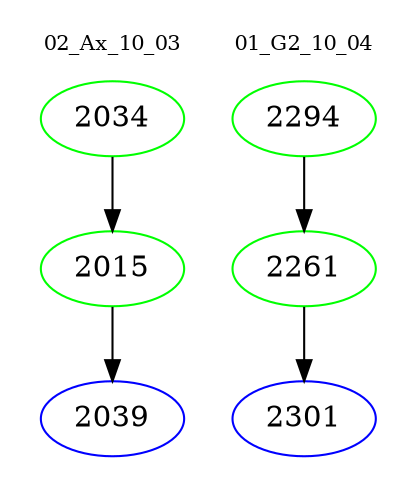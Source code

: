 digraph{
subgraph cluster_0 {
color = white
label = "02_Ax_10_03";
fontsize=10;
T0_2034 [label="2034", color="green"]
T0_2034 -> T0_2015 [color="black"]
T0_2015 [label="2015", color="green"]
T0_2015 -> T0_2039 [color="black"]
T0_2039 [label="2039", color="blue"]
}
subgraph cluster_1 {
color = white
label = "01_G2_10_04";
fontsize=10;
T1_2294 [label="2294", color="green"]
T1_2294 -> T1_2261 [color="black"]
T1_2261 [label="2261", color="green"]
T1_2261 -> T1_2301 [color="black"]
T1_2301 [label="2301", color="blue"]
}
}
